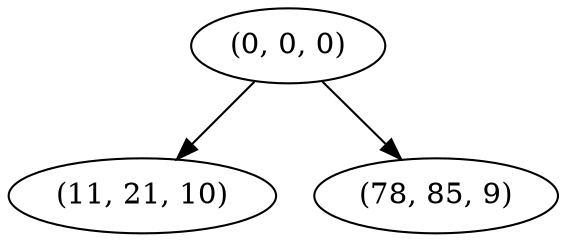digraph tree {
    "(0, 0, 0)";
    "(11, 21, 10)";
    "(78, 85, 9)";
    "(0, 0, 0)" -> "(11, 21, 10)";
    "(0, 0, 0)" -> "(78, 85, 9)";
}
